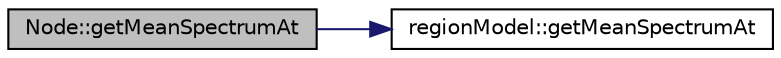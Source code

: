 digraph "Node::getMeanSpectrumAt"
{
  edge [fontname="Helvetica",fontsize="10",labelfontname="Helvetica",labelfontsize="10"];
  node [fontname="Helvetica",fontsize="10",shape=record];
  rankdir="LR";
  Node1 [label="Node::getMeanSpectrumAt",height=0.2,width=0.4,color="black", fillcolor="grey75", style="filled", fontcolor="black"];
  Node1 -> Node2 [color="midnightblue",fontsize="10",style="solid",fontname="Helvetica"];
  Node2 [label="regionModel::getMeanSpectrumAt",height=0.2,width=0.4,color="black", fillcolor="white", style="filled",URL="$classregion_model.html#a474642d24a464f87e218572faab8ddab"];
}
